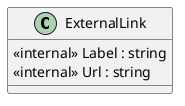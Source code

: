 @startuml
class ExternalLink {
    <<internal>> Label : string
    <<internal>> Url : string
}
@enduml
